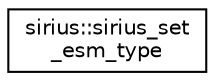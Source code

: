 digraph "Graphical Class Hierarchy"
{
 // INTERACTIVE_SVG=YES
  edge [fontname="Helvetica",fontsize="10",labelfontname="Helvetica",labelfontsize="10"];
  node [fontname="Helvetica",fontsize="10",shape=record];
  rankdir="LR";
  Node1 [label="sirius::sirius_set\l_esm_type",height=0.2,width=0.4,color="black", fillcolor="white", style="filled",URL="$interfacesirius_1_1sirius__set__esm__type.html"];
}
